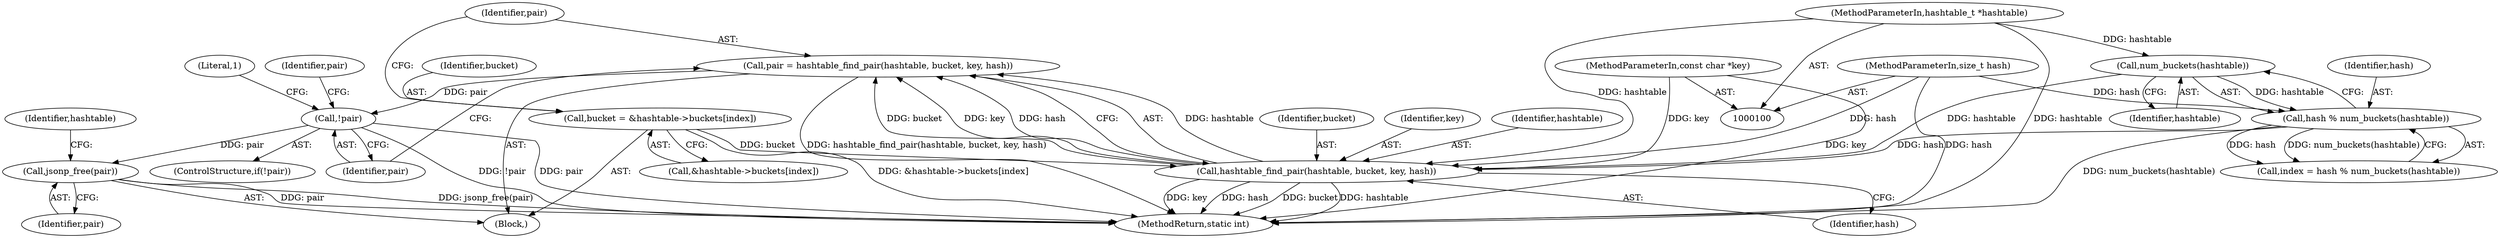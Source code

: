 digraph "0_jansson_8f80c2d83808150724d31793e6ade92749b1faa4_1@API" {
"1000212" [label="(Call,jsonp_free(pair))"];
"1000130" [label="(Call,!pair)"];
"1000122" [label="(Call,pair = hashtable_find_pair(hashtable, bucket, key, hash))"];
"1000124" [label="(Call,hashtable_find_pair(hashtable, bucket, key, hash))"];
"1000112" [label="(Call,num_buckets(hashtable))"];
"1000101" [label="(MethodParameterIn,hashtable_t *hashtable)"];
"1000114" [label="(Call,bucket = &hashtable->buckets[index])"];
"1000102" [label="(MethodParameterIn,const char *key)"];
"1000110" [label="(Call,hash % num_buckets(hashtable))"];
"1000103" [label="(MethodParameterIn,size_t hash)"];
"1000124" [label="(Call,hashtable_find_pair(hashtable, bucket, key, hash))"];
"1000102" [label="(MethodParameterIn,const char *key)"];
"1000126" [label="(Identifier,bucket)"];
"1000129" [label="(ControlStructure,if(!pair))"];
"1000213" [label="(Identifier,pair)"];
"1000122" [label="(Call,pair = hashtable_find_pair(hashtable, bucket, key, hash))"];
"1000127" [label="(Identifier,key)"];
"1000101" [label="(MethodParameterIn,hashtable_t *hashtable)"];
"1000212" [label="(Call,jsonp_free(pair))"];
"1000112" [label="(Call,num_buckets(hashtable))"];
"1000216" [label="(Identifier,hashtable)"];
"1000125" [label="(Identifier,hashtable)"];
"1000114" [label="(Call,bucket = &hashtable->buckets[index])"];
"1000115" [label="(Identifier,bucket)"];
"1000131" [label="(Identifier,pair)"];
"1000110" [label="(Call,hash % num_buckets(hashtable))"];
"1000104" [label="(Block,)"];
"1000128" [label="(Identifier,hash)"];
"1000123" [label="(Identifier,pair)"];
"1000116" [label="(Call,&hashtable->buckets[index])"];
"1000220" [label="(MethodReturn,static int)"];
"1000113" [label="(Identifier,hashtable)"];
"1000134" [label="(Literal,1)"];
"1000111" [label="(Identifier,hash)"];
"1000140" [label="(Identifier,pair)"];
"1000108" [label="(Call,index = hash % num_buckets(hashtable))"];
"1000103" [label="(MethodParameterIn,size_t hash)"];
"1000130" [label="(Call,!pair)"];
"1000212" -> "1000104"  [label="AST: "];
"1000212" -> "1000213"  [label="CFG: "];
"1000213" -> "1000212"  [label="AST: "];
"1000216" -> "1000212"  [label="CFG: "];
"1000212" -> "1000220"  [label="DDG: jsonp_free(pair)"];
"1000212" -> "1000220"  [label="DDG: pair"];
"1000130" -> "1000212"  [label="DDG: pair"];
"1000130" -> "1000129"  [label="AST: "];
"1000130" -> "1000131"  [label="CFG: "];
"1000131" -> "1000130"  [label="AST: "];
"1000134" -> "1000130"  [label="CFG: "];
"1000140" -> "1000130"  [label="CFG: "];
"1000130" -> "1000220"  [label="DDG: !pair"];
"1000130" -> "1000220"  [label="DDG: pair"];
"1000122" -> "1000130"  [label="DDG: pair"];
"1000122" -> "1000104"  [label="AST: "];
"1000122" -> "1000124"  [label="CFG: "];
"1000123" -> "1000122"  [label="AST: "];
"1000124" -> "1000122"  [label="AST: "];
"1000131" -> "1000122"  [label="CFG: "];
"1000122" -> "1000220"  [label="DDG: hashtable_find_pair(hashtable, bucket, key, hash)"];
"1000124" -> "1000122"  [label="DDG: hashtable"];
"1000124" -> "1000122"  [label="DDG: bucket"];
"1000124" -> "1000122"  [label="DDG: key"];
"1000124" -> "1000122"  [label="DDG: hash"];
"1000124" -> "1000128"  [label="CFG: "];
"1000125" -> "1000124"  [label="AST: "];
"1000126" -> "1000124"  [label="AST: "];
"1000127" -> "1000124"  [label="AST: "];
"1000128" -> "1000124"  [label="AST: "];
"1000124" -> "1000220"  [label="DDG: hash"];
"1000124" -> "1000220"  [label="DDG: bucket"];
"1000124" -> "1000220"  [label="DDG: hashtable"];
"1000124" -> "1000220"  [label="DDG: key"];
"1000112" -> "1000124"  [label="DDG: hashtable"];
"1000101" -> "1000124"  [label="DDG: hashtable"];
"1000114" -> "1000124"  [label="DDG: bucket"];
"1000102" -> "1000124"  [label="DDG: key"];
"1000110" -> "1000124"  [label="DDG: hash"];
"1000103" -> "1000124"  [label="DDG: hash"];
"1000112" -> "1000110"  [label="AST: "];
"1000112" -> "1000113"  [label="CFG: "];
"1000113" -> "1000112"  [label="AST: "];
"1000110" -> "1000112"  [label="CFG: "];
"1000112" -> "1000110"  [label="DDG: hashtable"];
"1000101" -> "1000112"  [label="DDG: hashtable"];
"1000101" -> "1000100"  [label="AST: "];
"1000101" -> "1000220"  [label="DDG: hashtable"];
"1000114" -> "1000104"  [label="AST: "];
"1000114" -> "1000116"  [label="CFG: "];
"1000115" -> "1000114"  [label="AST: "];
"1000116" -> "1000114"  [label="AST: "];
"1000123" -> "1000114"  [label="CFG: "];
"1000114" -> "1000220"  [label="DDG: &hashtable->buckets[index]"];
"1000102" -> "1000100"  [label="AST: "];
"1000102" -> "1000220"  [label="DDG: key"];
"1000110" -> "1000108"  [label="AST: "];
"1000111" -> "1000110"  [label="AST: "];
"1000108" -> "1000110"  [label="CFG: "];
"1000110" -> "1000220"  [label="DDG: num_buckets(hashtable)"];
"1000110" -> "1000108"  [label="DDG: hash"];
"1000110" -> "1000108"  [label="DDG: num_buckets(hashtable)"];
"1000103" -> "1000110"  [label="DDG: hash"];
"1000103" -> "1000100"  [label="AST: "];
"1000103" -> "1000220"  [label="DDG: hash"];
}
